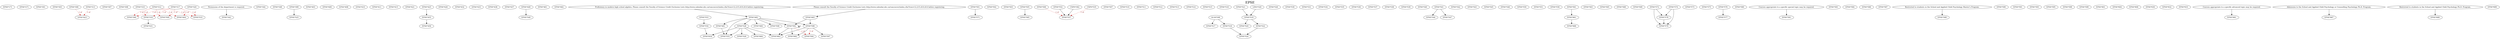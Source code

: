 digraph EPSE {
labelloc = "t";
label = "EPSE"
fontsize = 27;
"EPSE*171"
"EPSE*271"
"EPSE*301"
"EPSE*303"
"EPSE*306"
"EPSE*307"
"EPSE*308"
"EPSE*310"
"EPSE*312"
"EPSE*313"
"EPSE*312" -> "EPSE*316" [style=dashed] [label="1 of", fontcolor=firebrick4] [color=red3]
"EPSE*317" -> "EPSE*316" [style=dashed] [label="1 of", fontcolor=firebrick4] [color=red3]
"EPSE*320"
"Permission of the department is required." -> "EPSE*342" [style=solid]
"EPSE*344"
"EPSE*348"
"EPSE*312" -> "EPSE*390" [style=dashed] [label="1 of", fontcolor=firebrick4] [color=red3]
"EPSE*317" -> "EPSE*390" [style=dashed] [label="1 of", fontcolor=firebrick4] [color=red3]
"EPSE*399"
"EPSE*403"
"EPSE*312" -> "EPSE*404" [style=dashed] [label="1 of", fontcolor=firebrick4] [color=red3]
"EPSE*317" -> "EPSE*404" [style=dashed] [label="1 of", fontcolor=firebrick4] [color=red3]
"EPSE*406"
"EPSE*408"
"EPSE*410"
"EPSE*411"
"EPSE*415"
"EPSE*421"
"EPSE*306" -> "EPSE*423" [style=dashed] [label="1 of", fontcolor=firebrick4] [color=red3]
"EPSE*313" -> "EPSE*423" [style=dashed] [label="1 of", fontcolor=firebrick4] [color=red3]
"EPSE*425"
"EPSE*426"
"EPSE*316" -> "EPSE*431" [style=solid]
"EPSE*432"
"EPSE*433"
"EPSE*436"
"EPSE*437"
"EPSE*449"
"EPSE*425" -> "EPSE*455" [style=solid]
"EPSE*455" -> "EPSE*456" [style=solid]
"EPSE*461"
"EPSE*462"
"EPSE*482" -> "EPSE*481" [style=solid]
"Proficiency in modern high school algebra. Please consult the Faculty of Science Credit Exclusion Lists http://www.calendar.ubc.ca/vancouver/index.cfm?tree=12,215,410,414 before registering." -> "EPSE*482" [style=solid]
"Please consult the Faculty of Science Credit Exclusion Lists http://www.calendar.ubc.ca/vancouver/index.cfm?tree=12,215,410,414 before registering." -> "EPSE*483" [style=solid]
"EPSE*482" -> "EPSE*484" [style=solid]
"EPSE*501"
"EPSE*502"
"EPSE*503"
"EPSE*505"
"EPSE*506"
"EPSE*507"
"EPSE*482" -> "EPSE*508" [style=solid]
"EPSE*312" -> "EPSE*509" [style=dashed] [label="1 of", fontcolor=firebrick4] [color=red3]
"EPSE*317" -> "EPSE*509" [style=dashed] [label="1 of", fontcolor=firebrick4] [color=red3]
"EPSE*510"
"EPSE*511"
"EPSE*512"
"EPSE*513"
"EPSE*514"
"EPSE*515"
"EPSE*516"
"AUDI*598" -> "EPSE*517" [style=solid]
"AUDI*598" -> "EPSE*518" [style=solid]
"EPSE*521" -> "EPSE*519" [style=solid]
"LING*320" -> "EPSE*519" [style=solid]
"EPSE*519" -> "EPSE*520" [style=solid]
"EPSE*519" -> "EPSE*522" [style=solid]
"EPSE*518" -> "EPSE*524"
"EPSE*522" -> "EPSE*524"
"EPSE*399" -> "EPSE*525" [style=solid]
"EPSE*526"
"EPSE*482" -> "EPSE*528" [style=solid]
"EPSE*528" -> "EPSE*529" [style=solid]
"EPSE*530"
"EPSE*531"
"EPSE*312" -> "EPSE*533" [style=dashed] [label="1 of", fontcolor=firebrick4] [color=red3]
"EPSE*317" -> "EPSE*533" [style=dashed] [label="1 of", fontcolor=firebrick4] [color=red3]
"EPSE*534"
"EPSE*535"
"EPSE*536"
"EPSE*537"
"EPSE*538"
"EPSE*539"
"EPSE*540"
"EPSE*541"
"EPSE*542"
"EPSE*543"
"EPSE*541" -> "EPSE*544" [style=solid]
"EPSE*545"
"EPSE*546"
"EPSE*541" -> "EPSE*547" [style=solid]
"EPSE*449" -> "EPSE*549" [style=solid]
"EPSE*550"
"EPSE*551"
"EPSE*552"
"EPSE*553"
"EPSE*553" -> "EPSE*554" [style=solid]
"EPSE*481" -> "EPSE*555"
"EPSE*482" -> "EPSE*555"
"EPSE*528" -> "EPSE*555"
"EPSE*556"
"CNPS*362" -> "EPSE*557"
"EPSE*552" -> "EPSE*557"
"EPSE*506" -> "EPSE*557" [style=dashed] [label="1 of", fontcolor=firebrick4] [color=red3]
"CNPS*535" -> "EPSE*557" [style=dashed] [label="1 of", fontcolor=firebrick4] [color=red3]
"EPSE*561"
"EPSE*563"
"EPSE*565"
"EPSE*568"
"EPSE*569"
"EPSE*501" -> "EPSE*571" [style=solid]
"EPSE*572"
"EPSE*573"
"EPSE*574"
"EPSE*575"
"EPSE*576"
"EPSE*576" -> "EPSE*577" [style=solid]
"EPSE*572" -> "EPSE*578"
"EPSE*574" -> "EPSE*578"
"EPSE*572" -> "EPSE*579"
"EPSE*574" -> "EPSE*579"
"EPSE*578" -> "EPSE*579"
"EPSE*580"
"Courses appropriate to a specific special topic may be required." -> "EPSE*581" [style=solid]
"EPSE*583"
"EPSE*584"
"EPSE*505" -> "EPSE*585" [style=solid]
"EPSE*586"
"EPSE*587"
"Restricted to students in the School and Applied Child Psychology Master's Program." -> "EPSE*589" [style=solid]
"EPSE*590"
"EPSE*591"
"EPSE*482" -> "EPSE*592" [style=solid]
"EPSE*483" -> "EPSE*592" [style=solid]
"EPSE*592" -> "EPSE*592" [style=solid]
"EPSE*593"
"EPSE*592" -> "EPSE*594" [style=dashed] [label="1 of", fontcolor=firebrick4] [color=red3]
"EPSE*596" -> "EPSE*594" [style=dashed] [label="1 of", fontcolor=firebrick4] [color=red3]
"EPSE*595"
"EPSE*482" -> "EPSE*596" [style=solid]
"EPSE*483" -> "EPSE*596" [style=solid]
"EPSE*596" -> "EPSE*597" [style=solid]
"EPSE*598"
"EPSE*599"
"EPSE*601"
"EPSE*604"
"EPSE*606"
"EPSE*630"
"EPSE*632"
"EPSE*633"
"EPSE*528" -> "EPSE*634"
"EPSE*554" -> "EPSE*634"
"EPSE*561" -> "EPSE*661" [style=solid]
"Courses appropriate to a specific advanced topic may be required." -> "EPSE*681" [style=solid]
"EPSE*592" -> "EPSE*682"
"EPSE*596" -> "EPSE*682"
"EPSE*528" -> "EPSE*683"
"EPSE*592" -> "EPSE*683"
"EPSE*596" -> "EPSE*683"
"EPSE*528" -> "EPSE*684" [style=solid]
"Admission to the School and Applied Child Psychology or Counselling Psychology Ph.D. Program." -> "EPSE*687" [style=solid]
"EPSE*661" -> "EPSE*688" [style=solid]
"Restricted to students in the School and Applied Child Psychology Ph.D. Program." -> "EPSE*689" [style=solid]
"EPSE*699"
}
